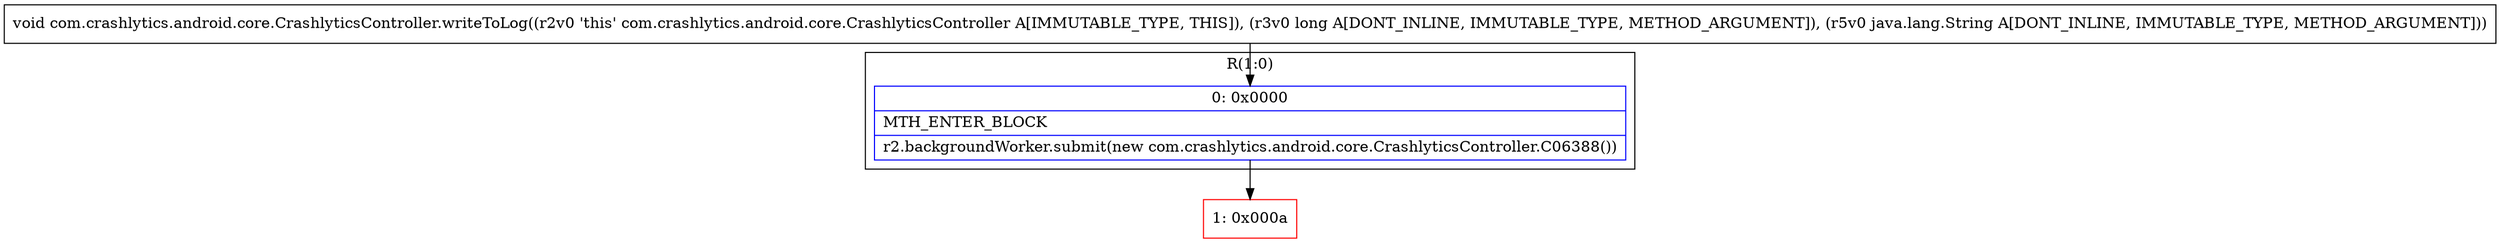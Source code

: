 digraph "CFG forcom.crashlytics.android.core.CrashlyticsController.writeToLog(JLjava\/lang\/String;)V" {
subgraph cluster_Region_1605891115 {
label = "R(1:0)";
node [shape=record,color=blue];
Node_0 [shape=record,label="{0\:\ 0x0000|MTH_ENTER_BLOCK\l|r2.backgroundWorker.submit(new com.crashlytics.android.core.CrashlyticsController.C06388())\l}"];
}
Node_1 [shape=record,color=red,label="{1\:\ 0x000a}"];
MethodNode[shape=record,label="{void com.crashlytics.android.core.CrashlyticsController.writeToLog((r2v0 'this' com.crashlytics.android.core.CrashlyticsController A[IMMUTABLE_TYPE, THIS]), (r3v0 long A[DONT_INLINE, IMMUTABLE_TYPE, METHOD_ARGUMENT]), (r5v0 java.lang.String A[DONT_INLINE, IMMUTABLE_TYPE, METHOD_ARGUMENT])) }"];
MethodNode -> Node_0;
Node_0 -> Node_1;
}

